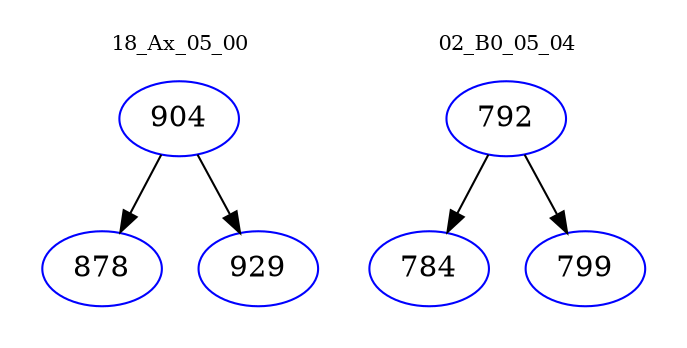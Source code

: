 digraph{
subgraph cluster_0 {
color = white
label = "18_Ax_05_00";
fontsize=10;
T0_904 [label="904", color="blue"]
T0_904 -> T0_878 [color="black"]
T0_878 [label="878", color="blue"]
T0_904 -> T0_929 [color="black"]
T0_929 [label="929", color="blue"]
}
subgraph cluster_1 {
color = white
label = "02_B0_05_04";
fontsize=10;
T1_792 [label="792", color="blue"]
T1_792 -> T1_784 [color="black"]
T1_784 [label="784", color="blue"]
T1_792 -> T1_799 [color="black"]
T1_799 [label="799", color="blue"]
}
}
